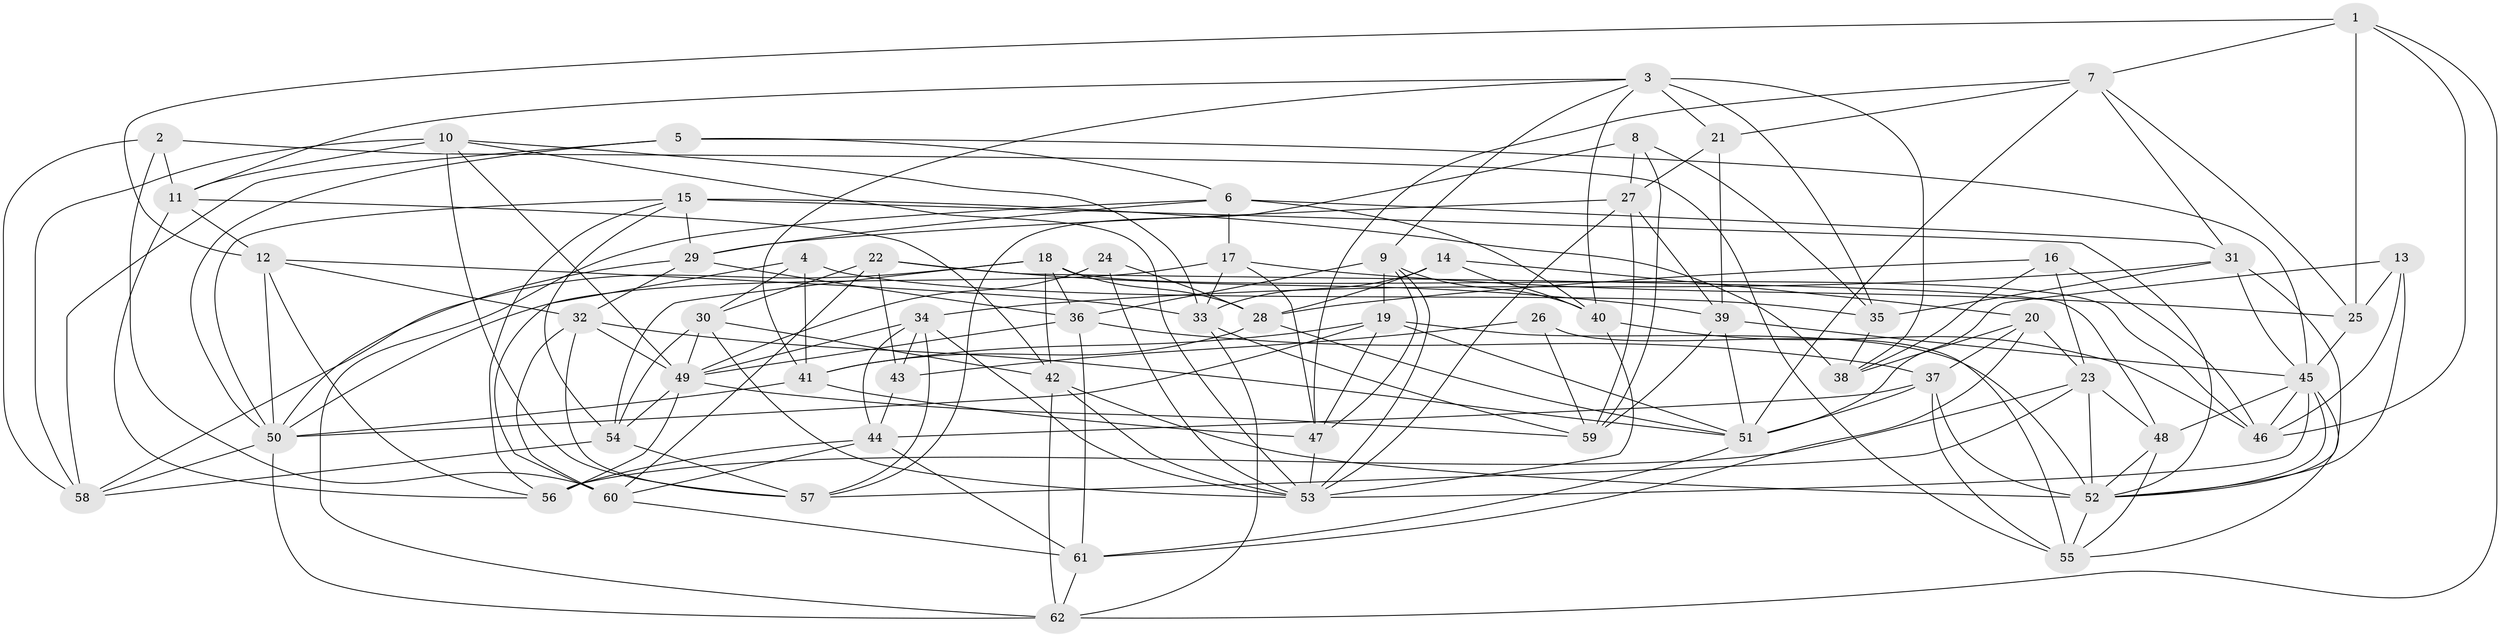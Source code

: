 // original degree distribution, {4: 1.0}
// Generated by graph-tools (version 1.1) at 2025/26/03/09/25 03:26:53]
// undirected, 62 vertices, 180 edges
graph export_dot {
graph [start="1"]
  node [color=gray90,style=filled];
  1;
  2;
  3;
  4;
  5;
  6;
  7;
  8;
  9;
  10;
  11;
  12;
  13;
  14;
  15;
  16;
  17;
  18;
  19;
  20;
  21;
  22;
  23;
  24;
  25;
  26;
  27;
  28;
  29;
  30;
  31;
  32;
  33;
  34;
  35;
  36;
  37;
  38;
  39;
  40;
  41;
  42;
  43;
  44;
  45;
  46;
  47;
  48;
  49;
  50;
  51;
  52;
  53;
  54;
  55;
  56;
  57;
  58;
  59;
  60;
  61;
  62;
  1 -- 7 [weight=1.0];
  1 -- 12 [weight=1.0];
  1 -- 25 [weight=2.0];
  1 -- 46 [weight=1.0];
  1 -- 62 [weight=1.0];
  2 -- 11 [weight=1.0];
  2 -- 55 [weight=1.0];
  2 -- 58 [weight=1.0];
  2 -- 60 [weight=1.0];
  3 -- 9 [weight=1.0];
  3 -- 11 [weight=1.0];
  3 -- 21 [weight=1.0];
  3 -- 35 [weight=2.0];
  3 -- 38 [weight=1.0];
  3 -- 40 [weight=1.0];
  3 -- 41 [weight=1.0];
  4 -- 30 [weight=1.0];
  4 -- 35 [weight=1.0];
  4 -- 41 [weight=1.0];
  4 -- 60 [weight=1.0];
  5 -- 6 [weight=1.0];
  5 -- 45 [weight=1.0];
  5 -- 50 [weight=1.0];
  5 -- 58 [weight=1.0];
  6 -- 17 [weight=1.0];
  6 -- 29 [weight=1.0];
  6 -- 31 [weight=1.0];
  6 -- 40 [weight=1.0];
  6 -- 62 [weight=1.0];
  7 -- 21 [weight=1.0];
  7 -- 25 [weight=1.0];
  7 -- 31 [weight=1.0];
  7 -- 47 [weight=1.0];
  7 -- 51 [weight=1.0];
  8 -- 27 [weight=1.0];
  8 -- 35 [weight=1.0];
  8 -- 57 [weight=1.0];
  8 -- 59 [weight=1.0];
  9 -- 19 [weight=1.0];
  9 -- 36 [weight=1.0];
  9 -- 40 [weight=1.0];
  9 -- 47 [weight=1.0];
  9 -- 53 [weight=1.0];
  10 -- 11 [weight=1.0];
  10 -- 33 [weight=1.0];
  10 -- 49 [weight=1.0];
  10 -- 53 [weight=1.0];
  10 -- 57 [weight=1.0];
  10 -- 58 [weight=1.0];
  11 -- 12 [weight=1.0];
  11 -- 42 [weight=1.0];
  11 -- 56 [weight=1.0];
  12 -- 32 [weight=1.0];
  12 -- 33 [weight=1.0];
  12 -- 50 [weight=1.0];
  12 -- 56 [weight=1.0];
  13 -- 25 [weight=1.0];
  13 -- 46 [weight=1.0];
  13 -- 51 [weight=1.0];
  13 -- 52 [weight=1.0];
  14 -- 20 [weight=1.0];
  14 -- 28 [weight=1.0];
  14 -- 33 [weight=1.0];
  14 -- 40 [weight=1.0];
  15 -- 29 [weight=1.0];
  15 -- 38 [weight=1.0];
  15 -- 50 [weight=1.0];
  15 -- 52 [weight=1.0];
  15 -- 54 [weight=1.0];
  15 -- 56 [weight=1.0];
  16 -- 23 [weight=1.0];
  16 -- 28 [weight=1.0];
  16 -- 38 [weight=1.0];
  16 -- 46 [weight=1.0];
  17 -- 25 [weight=1.0];
  17 -- 33 [weight=1.0];
  17 -- 47 [weight=1.0];
  17 -- 50 [weight=2.0];
  18 -- 28 [weight=1.0];
  18 -- 36 [weight=1.0];
  18 -- 42 [weight=1.0];
  18 -- 46 [weight=1.0];
  18 -- 54 [weight=1.0];
  18 -- 58 [weight=1.0];
  19 -- 41 [weight=1.0];
  19 -- 47 [weight=1.0];
  19 -- 50 [weight=1.0];
  19 -- 51 [weight=1.0];
  19 -- 52 [weight=1.0];
  20 -- 23 [weight=1.0];
  20 -- 37 [weight=1.0];
  20 -- 38 [weight=2.0];
  20 -- 61 [weight=1.0];
  21 -- 27 [weight=1.0];
  21 -- 39 [weight=1.0];
  22 -- 30 [weight=1.0];
  22 -- 39 [weight=1.0];
  22 -- 43 [weight=2.0];
  22 -- 48 [weight=1.0];
  22 -- 60 [weight=1.0];
  23 -- 48 [weight=1.0];
  23 -- 52 [weight=1.0];
  23 -- 56 [weight=1.0];
  23 -- 57 [weight=1.0];
  24 -- 28 [weight=1.0];
  24 -- 49 [weight=2.0];
  24 -- 53 [weight=1.0];
  25 -- 45 [weight=1.0];
  26 -- 43 [weight=2.0];
  26 -- 55 [weight=1.0];
  26 -- 59 [weight=1.0];
  27 -- 29 [weight=1.0];
  27 -- 39 [weight=1.0];
  27 -- 53 [weight=1.0];
  27 -- 59 [weight=1.0];
  28 -- 41 [weight=1.0];
  28 -- 51 [weight=1.0];
  29 -- 32 [weight=1.0];
  29 -- 36 [weight=1.0];
  29 -- 50 [weight=1.0];
  30 -- 42 [weight=1.0];
  30 -- 49 [weight=1.0];
  30 -- 53 [weight=1.0];
  30 -- 54 [weight=1.0];
  31 -- 34 [weight=1.0];
  31 -- 35 [weight=1.0];
  31 -- 45 [weight=1.0];
  31 -- 52 [weight=1.0];
  32 -- 49 [weight=1.0];
  32 -- 51 [weight=1.0];
  32 -- 57 [weight=1.0];
  32 -- 60 [weight=1.0];
  33 -- 59 [weight=1.0];
  33 -- 62 [weight=1.0];
  34 -- 43 [weight=1.0];
  34 -- 44 [weight=1.0];
  34 -- 49 [weight=1.0];
  34 -- 53 [weight=1.0];
  34 -- 57 [weight=1.0];
  35 -- 38 [weight=1.0];
  36 -- 37 [weight=1.0];
  36 -- 49 [weight=1.0];
  36 -- 61 [weight=1.0];
  37 -- 44 [weight=1.0];
  37 -- 51 [weight=1.0];
  37 -- 52 [weight=1.0];
  37 -- 55 [weight=1.0];
  39 -- 45 [weight=1.0];
  39 -- 51 [weight=1.0];
  39 -- 59 [weight=1.0];
  40 -- 46 [weight=1.0];
  40 -- 53 [weight=1.0];
  41 -- 47 [weight=1.0];
  41 -- 50 [weight=1.0];
  42 -- 52 [weight=1.0];
  42 -- 53 [weight=1.0];
  42 -- 62 [weight=1.0];
  43 -- 44 [weight=1.0];
  44 -- 56 [weight=1.0];
  44 -- 60 [weight=1.0];
  44 -- 61 [weight=1.0];
  45 -- 46 [weight=1.0];
  45 -- 48 [weight=2.0];
  45 -- 52 [weight=1.0];
  45 -- 53 [weight=1.0];
  45 -- 55 [weight=1.0];
  47 -- 53 [weight=1.0];
  48 -- 52 [weight=1.0];
  48 -- 55 [weight=1.0];
  49 -- 54 [weight=1.0];
  49 -- 56 [weight=1.0];
  49 -- 59 [weight=1.0];
  50 -- 58 [weight=1.0];
  50 -- 62 [weight=1.0];
  51 -- 61 [weight=1.0];
  52 -- 55 [weight=1.0];
  54 -- 57 [weight=1.0];
  54 -- 58 [weight=1.0];
  60 -- 61 [weight=1.0];
  61 -- 62 [weight=1.0];
}

